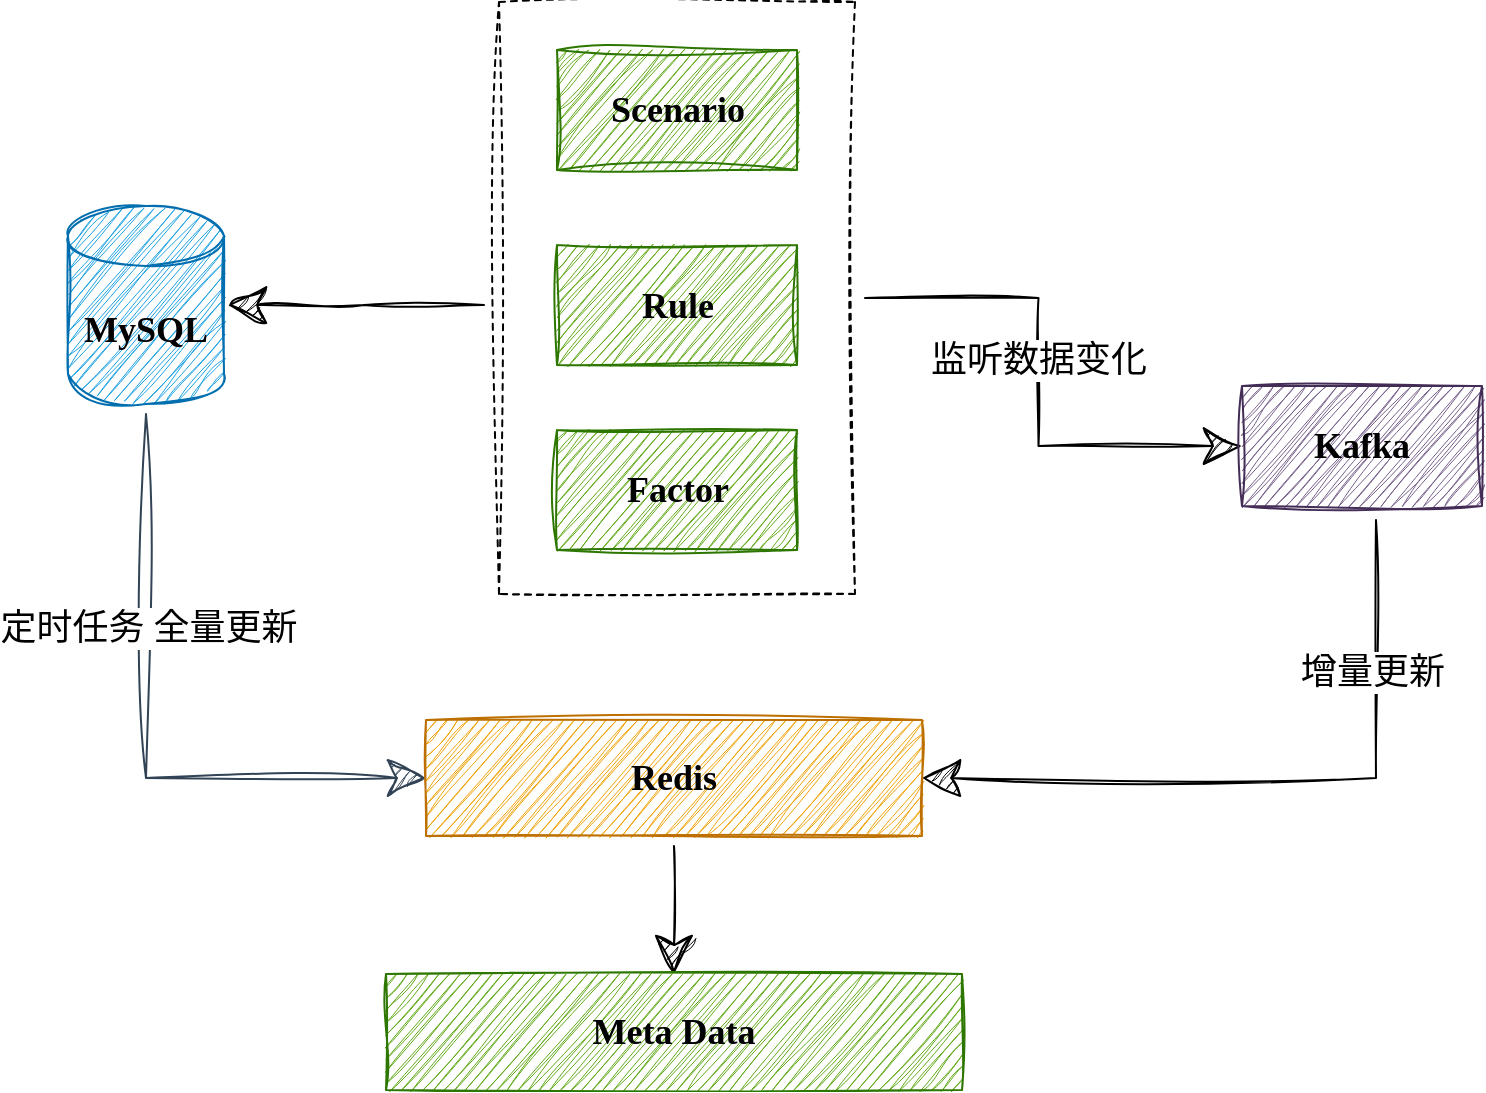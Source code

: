 <mxfile version="21.6.2" type="github">
  <diagram name="第 1 页" id="pgffrBQhj3Dr8tf497lY">
    <mxGraphModel dx="1314" dy="866" grid="0" gridSize="10" guides="1" tooltips="1" connect="1" arrows="1" fold="1" page="1" pageScale="1" pageWidth="1169" pageHeight="827" math="0" shadow="0">
      <root>
        <mxCell id="0" />
        <mxCell id="1" parent="0" />
        <mxCell id="PN6cfZ52iliSYV8CaT0O-18" value="" style="edgeStyle=orthogonalEdgeStyle;rounded=0;orthogonalLoop=1;jettySize=auto;html=1;targetPerimeterSpacing=10;shadow=0;sketch=1;curveFitting=1;jiggle=2;endSize=17;startSize=10;sourcePerimeterSpacing=5;entryX=0;entryY=0.5;entryDx=0;entryDy=0;" parent="1" source="PN6cfZ52iliSYV8CaT0O-15" target="PN6cfZ52iliSYV8CaT0O-19" edge="1">
          <mxGeometry relative="1" as="geometry">
            <mxPoint x="718.5" y="351" as="targetPoint" />
          </mxGeometry>
        </mxCell>
        <mxCell id="PN6cfZ52iliSYV8CaT0O-20" value="&lt;font face=&quot;Comic Sans MS&quot; style=&quot;font-size: 18px;&quot;&gt;监听数据变化&lt;/font&gt;" style="edgeLabel;html=1;align=center;verticalAlign=middle;resizable=0;points=[];" parent="PN6cfZ52iliSYV8CaT0O-18" vertex="1" connectable="0">
          <mxGeometry x="-0.11" y="-2" relative="1" as="geometry">
            <mxPoint x="1" as="offset" />
          </mxGeometry>
        </mxCell>
        <mxCell id="PN6cfZ52iliSYV8CaT0O-15" value="" style="rounded=0;whiteSpace=wrap;html=1;sketch=1;curveFitting=1;jiggle=2;dashed=1;" parent="1" vertex="1">
          <mxGeometry x="431.5" y="203" width="178" height="296" as="geometry" />
        </mxCell>
        <mxCell id="PN6cfZ52iliSYV8CaT0O-10" style="edgeStyle=orthogonalEdgeStyle;orthogonalLoop=1;jettySize=auto;html=1;entryX=0;entryY=0.5;entryDx=0;entryDy=0;sketch=1;curveFitting=1;jiggle=2;shadow=0;fillColor=#647687;strokeColor=#314354;rounded=0;jumpStyle=none;endSize=17;targetPerimeterSpacing=10;sourcePerimeterSpacing=5;startSize=10;" parent="1" source="PN6cfZ52iliSYV8CaT0O-1" target="PN6cfZ52iliSYV8CaT0O-9" edge="1">
          <mxGeometry relative="1" as="geometry">
            <Array as="points">
              <mxPoint x="255" y="591" />
            </Array>
          </mxGeometry>
        </mxCell>
        <mxCell id="PN6cfZ52iliSYV8CaT0O-11" value="&lt;font style=&quot;font-size: 18px;&quot;&gt;定时任务 全量更新&lt;/font&gt;" style="edgeLabel;html=1;align=center;verticalAlign=middle;resizable=0;points=[];fontFamily=Comic Sans MS;" parent="PN6cfZ52iliSYV8CaT0O-10" vertex="1" connectable="0">
          <mxGeometry x="-0.337" y="1" relative="1" as="geometry">
            <mxPoint as="offset" />
          </mxGeometry>
        </mxCell>
        <mxCell id="PN6cfZ52iliSYV8CaT0O-16" style="edgeStyle=orthogonalEdgeStyle;rounded=0;orthogonalLoop=1;jettySize=auto;html=1;sketch=1;curveFitting=1;jiggle=2;targetPerimeterSpacing=17;endSize=17;sourcePerimeterSpacing=2;startSize=17;endArrow=none;endFill=0;startArrow=classic;startFill=1;" parent="1" source="PN6cfZ52iliSYV8CaT0O-1" edge="1">
          <mxGeometry relative="1" as="geometry">
            <mxPoint x="424" y="354.5" as="targetPoint" />
          </mxGeometry>
        </mxCell>
        <mxCell id="PN6cfZ52iliSYV8CaT0O-1" value="&lt;h4&gt;&lt;font face=&quot;Comic Sans MS&quot; style=&quot;font-size: 18px;&quot; color=&quot;#000000&quot;&gt;MySQL&lt;/font&gt;&lt;/h4&gt;" style="shape=cylinder3;whiteSpace=wrap;html=1;boundedLbl=1;backgroundOutline=1;size=15;sketch=1;curveFitting=1;jiggle=2;shadow=0;fillColor=#1ba1e2;strokeColor=#006EAF;fontColor=#ffffff;" parent="1" vertex="1">
          <mxGeometry x="216" y="305" width="78" height="99" as="geometry" />
        </mxCell>
        <mxCell id="PN6cfZ52iliSYV8CaT0O-3" value="&lt;h4 style=&quot;border-color: var(--border-color);&quot;&gt;&lt;font style=&quot;border-color: var(--border-color); font-size: 18px;&quot; face=&quot;Comic Sans MS&quot; color=&quot;#000000&quot;&gt;Scenario&lt;/font&gt;&lt;/h4&gt;" style="rounded=0;whiteSpace=wrap;html=1;sketch=1;curveFitting=1;jiggle=2;glass=0;shadow=0;fillColor=#60a917;fontColor=#ffffff;strokeColor=#2D7600;" parent="1" vertex="1">
          <mxGeometry x="460.5" y="227" width="120" height="60" as="geometry" />
        </mxCell>
        <mxCell id="PN6cfZ52iliSYV8CaT0O-4" value="&lt;h4 style=&quot;border-color: var(--border-color);&quot;&gt;&lt;font style=&quot;border-color: var(--border-color); font-size: 18px;&quot; face=&quot;Comic Sans MS&quot; color=&quot;#000000&quot;&gt;Rule&lt;/font&gt;&lt;/h4&gt;" style="rounded=0;whiteSpace=wrap;html=1;sketch=1;curveFitting=1;jiggle=2;glass=0;shadow=0;fillColor=#60a917;fontColor=#ffffff;strokeColor=#2D7600;" parent="1" vertex="1">
          <mxGeometry x="460.5" y="324.5" width="120" height="60" as="geometry" />
        </mxCell>
        <mxCell id="PN6cfZ52iliSYV8CaT0O-5" value="&lt;h4 style=&quot;border-color: var(--border-color);&quot;&gt;&lt;font style=&quot;border-color: var(--border-color); font-size: 18px;&quot; face=&quot;Comic Sans MS&quot; color=&quot;#000000&quot;&gt;Factor&lt;/font&gt;&lt;/h4&gt;" style="rounded=0;whiteSpace=wrap;html=1;sketch=1;curveFitting=1;jiggle=2;glass=0;shadow=0;fillColor=#60a917;fontColor=#ffffff;strokeColor=#2D7600;" parent="1" vertex="1">
          <mxGeometry x="460.5" y="417" width="120" height="60" as="geometry" />
        </mxCell>
        <mxCell id="e8vhyLytrQFMJwaXI61y-8" style="edgeStyle=orthogonalEdgeStyle;rounded=0;orthogonalLoop=1;jettySize=auto;html=1;entryX=0.5;entryY=0;entryDx=0;entryDy=0;targetPerimeterSpacing=10;sketch=1;curveFitting=1;jiggle=2;endSize=17;sourcePerimeterSpacing=5;startSize=10;" edge="1" parent="1" source="PN6cfZ52iliSYV8CaT0O-9" target="e8vhyLytrQFMJwaXI61y-6">
          <mxGeometry relative="1" as="geometry" />
        </mxCell>
        <mxCell id="PN6cfZ52iliSYV8CaT0O-9" value="&lt;h4 style=&quot;border-color: var(--border-color);&quot;&gt;&lt;font style=&quot;border-color: var(--border-color); font-size: 18px;&quot; face=&quot;Comic Sans MS&quot; color=&quot;#000000&quot;&gt;Redis&lt;/font&gt;&lt;/h4&gt;" style="rounded=0;whiteSpace=wrap;html=1;sketch=1;curveFitting=1;jiggle=2;glass=0;shadow=0;fillColor=#f0a30a;strokeColor=#BD7000;fontColor=#000000;" parent="1" vertex="1">
          <mxGeometry x="395" y="562" width="248" height="58" as="geometry" />
        </mxCell>
        <mxCell id="e8vhyLytrQFMJwaXI61y-3" style="edgeStyle=orthogonalEdgeStyle;rounded=0;orthogonalLoop=1;jettySize=auto;html=1;targetPerimeterSpacing=4;sketch=1;curveFitting=1;jiggle=2;endSize=17;sourcePerimeterSpacing=7;startSize=10;entryX=1;entryY=0.5;entryDx=0;entryDy=0;" edge="1" parent="1" source="PN6cfZ52iliSYV8CaT0O-19" target="PN6cfZ52iliSYV8CaT0O-9">
          <mxGeometry relative="1" as="geometry">
            <mxPoint x="866" y="473" as="targetPoint" />
            <Array as="points">
              <mxPoint x="870" y="591" />
            </Array>
          </mxGeometry>
        </mxCell>
        <mxCell id="e8vhyLytrQFMJwaXI61y-7" value="&lt;font style=&quot;font-size: 18px;&quot; face=&quot;Comic Sans MS&quot;&gt;增量更新&lt;/font&gt;" style="edgeLabel;html=1;align=center;verticalAlign=middle;resizable=0;points=[];" vertex="1" connectable="0" parent="e8vhyLytrQFMJwaXI61y-3">
          <mxGeometry x="0.405" y="5" relative="1" as="geometry">
            <mxPoint x="119" y="-58" as="offset" />
          </mxGeometry>
        </mxCell>
        <mxCell id="PN6cfZ52iliSYV8CaT0O-19" value="&lt;h4 style=&quot;border-color: var(--border-color);&quot;&gt;&lt;font style=&quot;border-color: var(--border-color); font-size: 18px;&quot; face=&quot;Comic Sans MS&quot; color=&quot;#000000&quot;&gt;Kafka&lt;/font&gt;&lt;/h4&gt;" style="rounded=0;whiteSpace=wrap;html=1;sketch=1;curveFitting=1;jiggle=2;glass=0;shadow=0;fillColor=#76608a;fontColor=#ffffff;strokeColor=#432D57;" parent="1" vertex="1">
          <mxGeometry x="803" y="395" width="120" height="60" as="geometry" />
        </mxCell>
        <mxCell id="e8vhyLytrQFMJwaXI61y-6" value="&lt;h4 style=&quot;border-color: var(--border-color);&quot;&gt;&lt;font style=&quot;border-color: var(--border-color); font-size: 18px;&quot; face=&quot;Comic Sans MS&quot; color=&quot;#000000&quot;&gt;Meta Data&lt;/font&gt;&lt;/h4&gt;" style="rounded=0;whiteSpace=wrap;html=1;sketch=1;curveFitting=1;jiggle=2;glass=0;shadow=0;fillColor=#60a917;strokeColor=#2D7600;fontColor=#ffffff;" vertex="1" parent="1">
          <mxGeometry x="375" y="689" width="288" height="58" as="geometry" />
        </mxCell>
      </root>
    </mxGraphModel>
  </diagram>
</mxfile>
